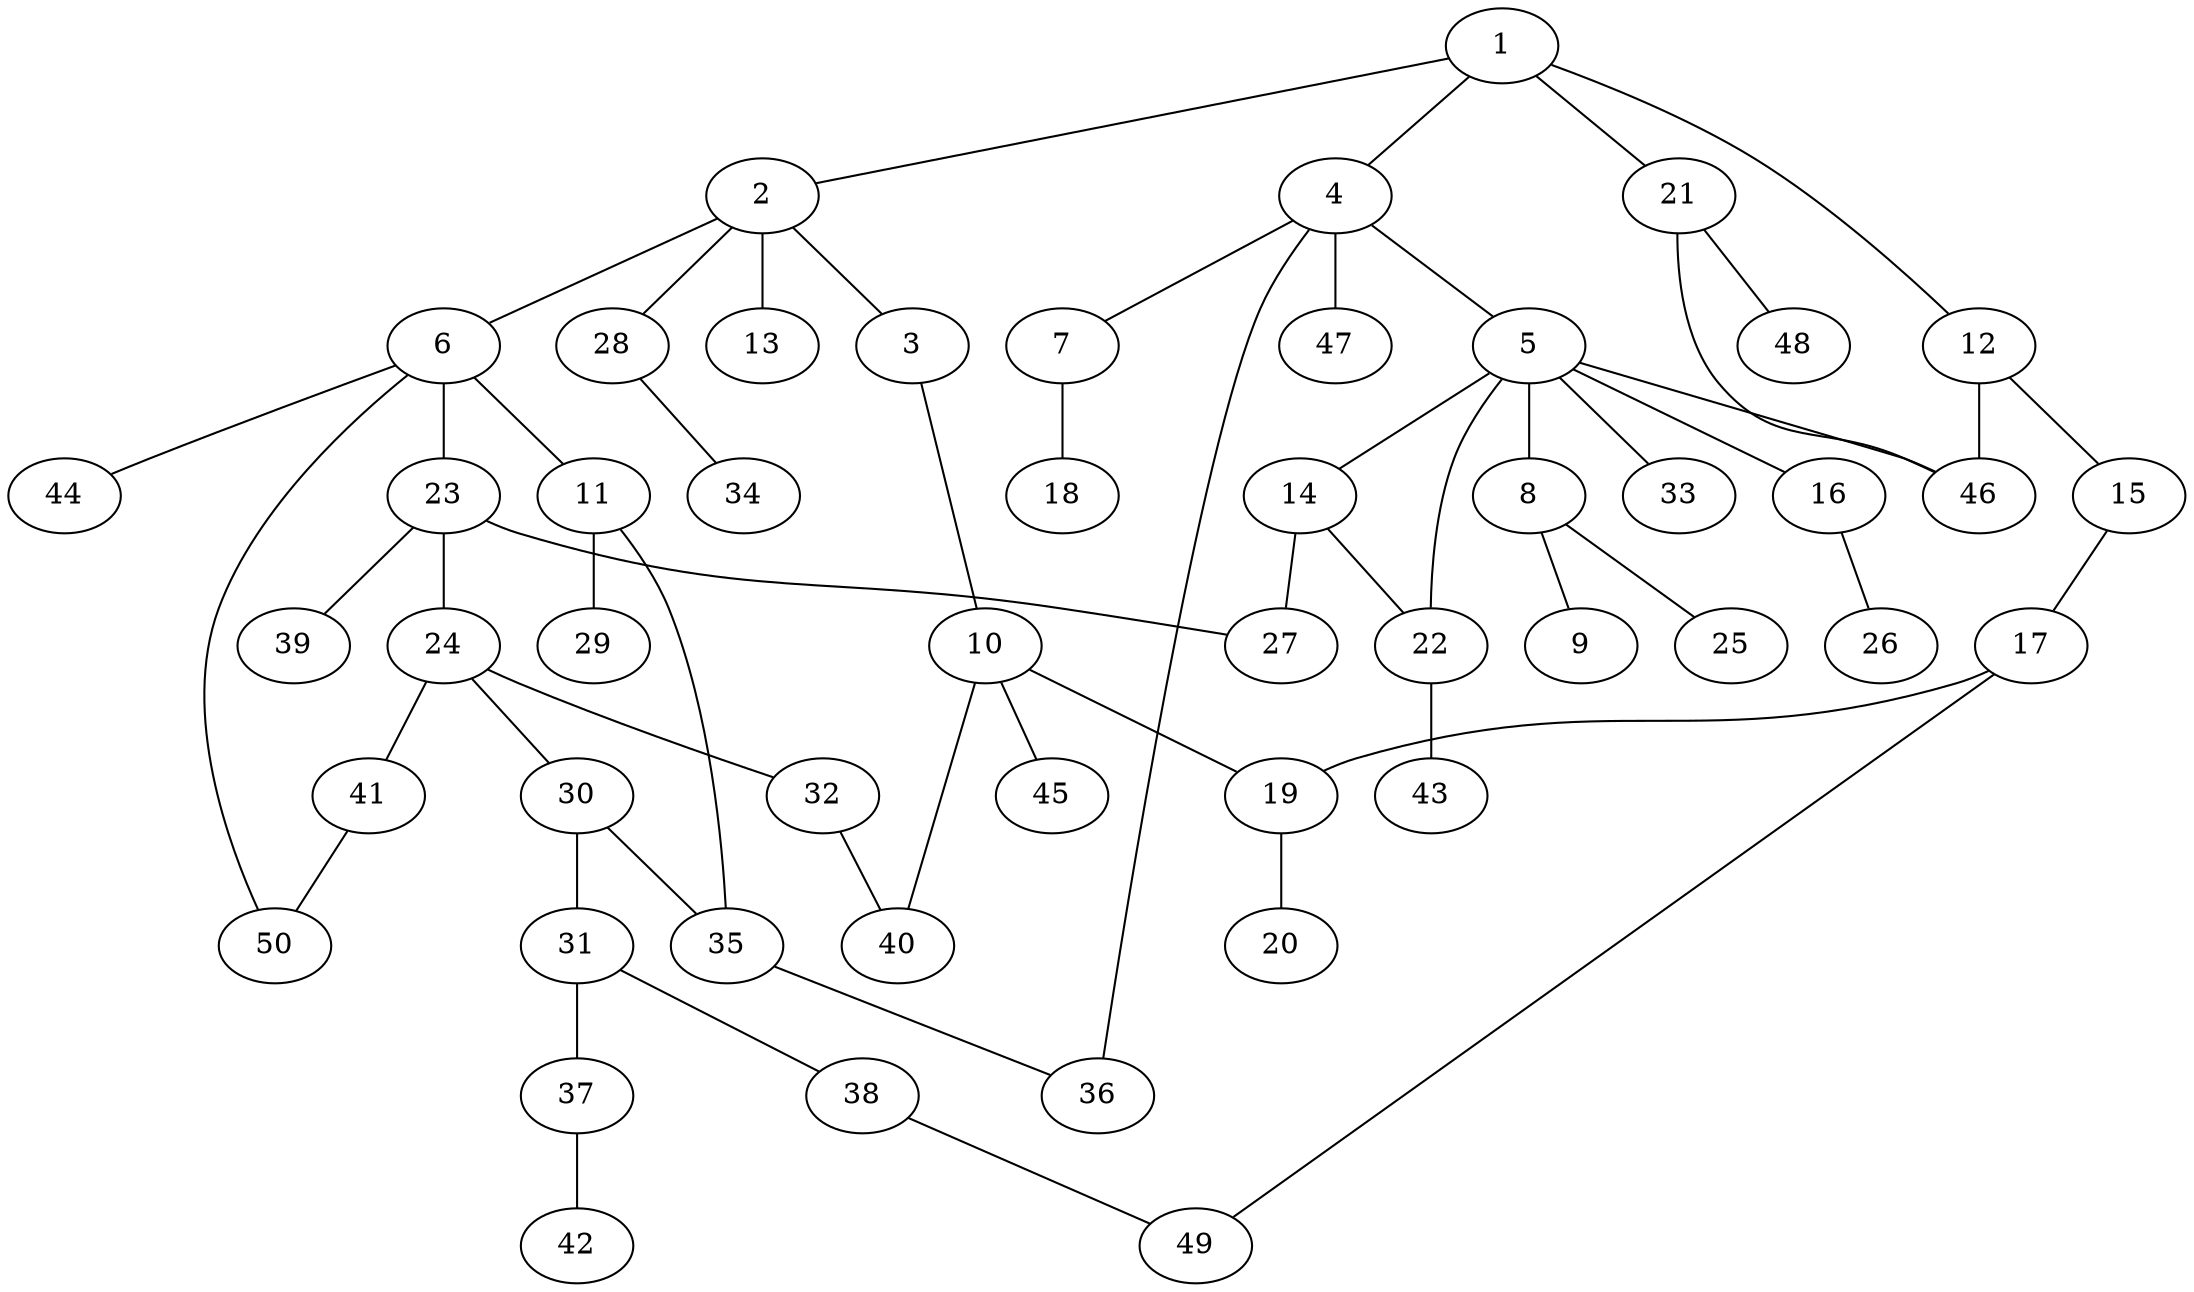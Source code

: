 graph graphname {1--2
1--4
1--12
1--21
2--3
2--6
2--13
2--28
3--10
4--5
4--7
4--36
4--47
5--8
5--14
5--16
5--22
5--33
5--46
6--11
6--23
6--44
6--50
7--18
8--9
8--25
10--19
10--40
10--45
11--29
11--35
12--15
12--46
14--22
14--27
15--17
16--26
17--19
17--49
19--20
21--46
21--48
22--43
23--24
23--27
23--39
24--30
24--32
24--41
28--34
30--31
30--35
31--37
31--38
32--40
35--36
37--42
38--49
41--50
}